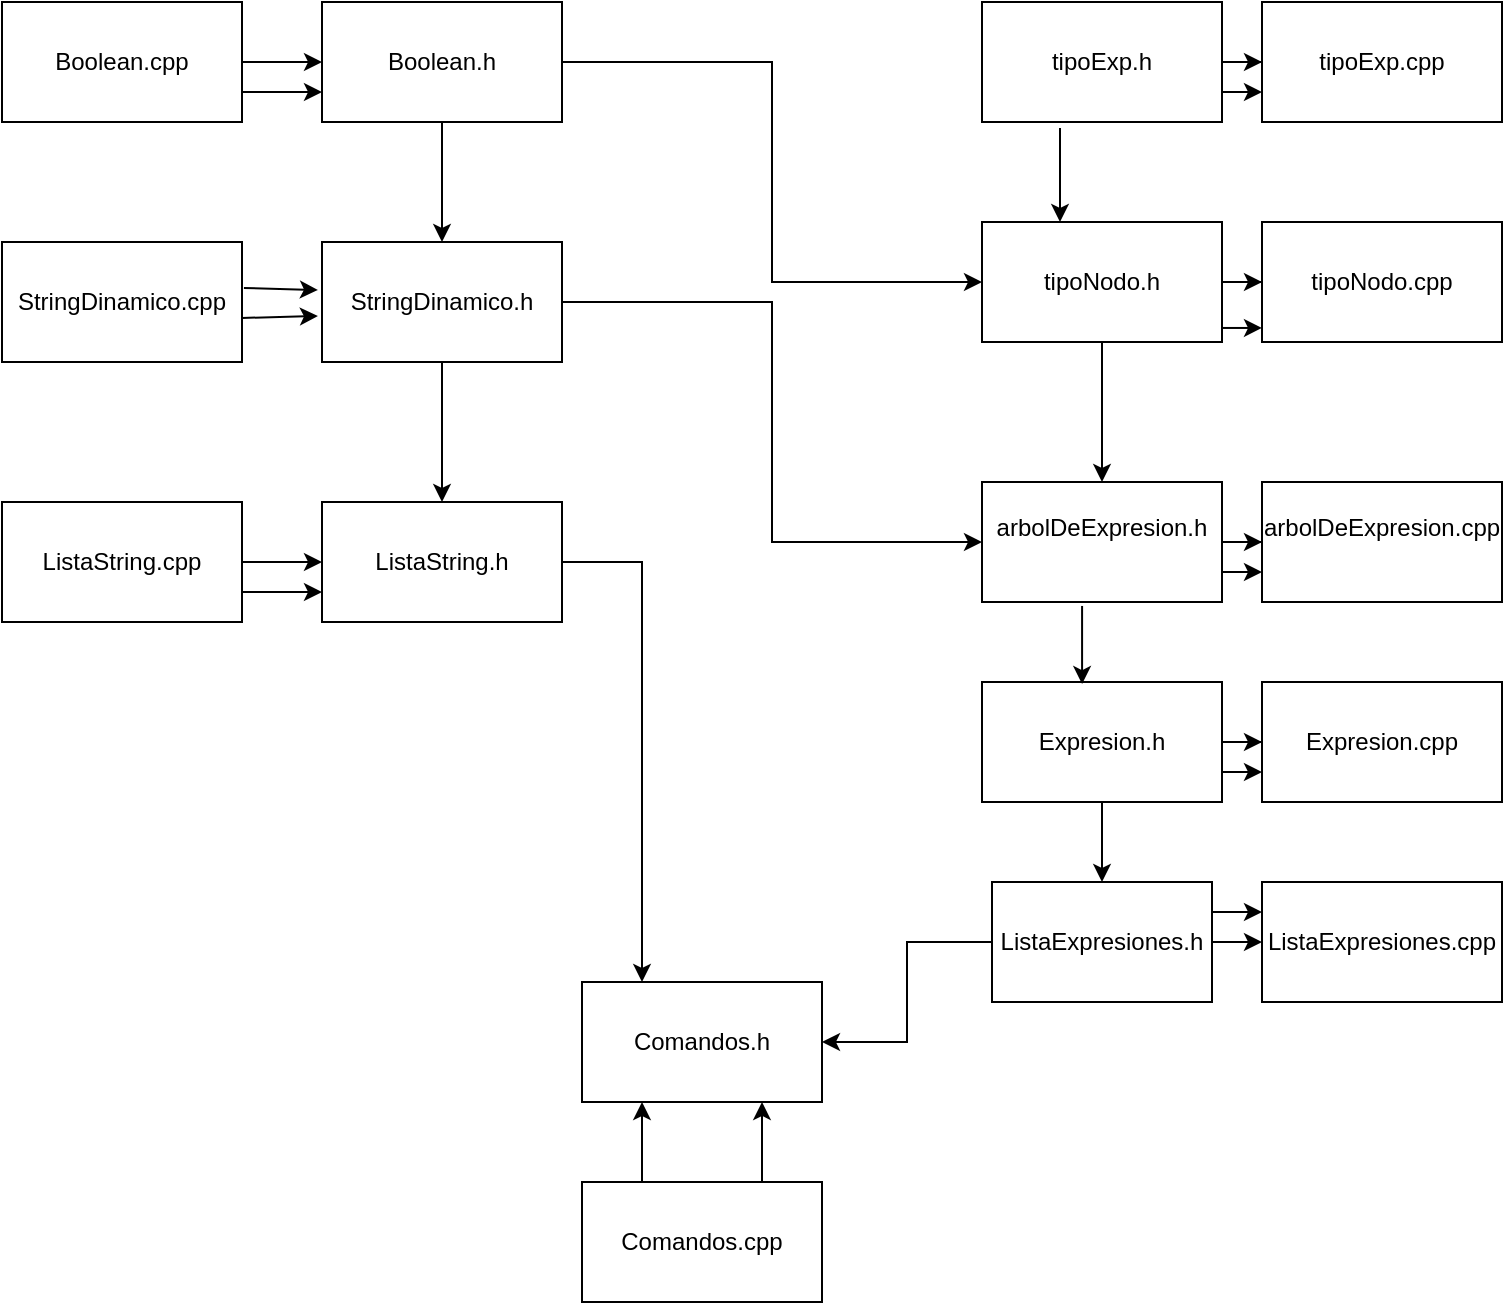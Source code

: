 <mxfile version="23.1.4" type="device">
  <diagram name="Página-1" id="Im5PUcxXB0FxtE-o0Cz-">
    <mxGraphModel dx="1386" dy="785" grid="0" gridSize="10" guides="1" tooltips="1" connect="1" arrows="1" fold="1" page="1" pageScale="1" pageWidth="827" pageHeight="1169" math="0" shadow="0">
      <root>
        <mxCell id="0" />
        <mxCell id="1" parent="0" />
        <mxCell id="tc081OkxSJZgWqqonnpF-15" style="edgeStyle=orthogonalEdgeStyle;rounded=0;orthogonalLoop=1;jettySize=auto;html=1;entryX=0;entryY=0.5;entryDx=0;entryDy=0;" parent="1" source="tc081OkxSJZgWqqonnpF-1" target="tc081OkxSJZgWqqonnpF-5" edge="1">
          <mxGeometry relative="1" as="geometry" />
        </mxCell>
        <mxCell id="3btjc5gPJkjM2ojlcFgH-1" style="edgeStyle=orthogonalEdgeStyle;rounded=0;orthogonalLoop=1;jettySize=auto;html=1;exitX=0.5;exitY=1;exitDx=0;exitDy=0;entryX=0.5;entryY=0;entryDx=0;entryDy=0;" edge="1" parent="1" source="tc081OkxSJZgWqqonnpF-1" target="tc081OkxSJZgWqqonnpF-2">
          <mxGeometry relative="1" as="geometry" />
        </mxCell>
        <mxCell id="tc081OkxSJZgWqqonnpF-1" value="Boolean.h" style="rounded=0;whiteSpace=wrap;html=1;" parent="1" vertex="1">
          <mxGeometry x="160" y="60" width="120" height="60" as="geometry" />
        </mxCell>
        <mxCell id="tc081OkxSJZgWqqonnpF-17" style="edgeStyle=orthogonalEdgeStyle;rounded=0;orthogonalLoop=1;jettySize=auto;html=1;entryX=0.5;entryY=0;entryDx=0;entryDy=0;" parent="1" source="tc081OkxSJZgWqqonnpF-2" target="tc081OkxSJZgWqqonnpF-3" edge="1">
          <mxGeometry relative="1" as="geometry" />
        </mxCell>
        <mxCell id="3btjc5gPJkjM2ojlcFgH-9" style="edgeStyle=orthogonalEdgeStyle;rounded=0;orthogonalLoop=1;jettySize=auto;html=1;entryX=0;entryY=0.5;entryDx=0;entryDy=0;" edge="1" parent="1" source="tc081OkxSJZgWqqonnpF-2" target="tc081OkxSJZgWqqonnpF-6">
          <mxGeometry relative="1" as="geometry" />
        </mxCell>
        <mxCell id="tc081OkxSJZgWqqonnpF-2" value="StringDinamico.h" style="rounded=0;whiteSpace=wrap;html=1;" parent="1" vertex="1">
          <mxGeometry x="160" y="180" width="120" height="60" as="geometry" />
        </mxCell>
        <mxCell id="3btjc5gPJkjM2ojlcFgH-7" style="edgeStyle=orthogonalEdgeStyle;rounded=0;orthogonalLoop=1;jettySize=auto;html=1;entryX=0.25;entryY=0;entryDx=0;entryDy=0;" edge="1" parent="1" source="tc081OkxSJZgWqqonnpF-3" target="3btjc5gPJkjM2ojlcFgH-3">
          <mxGeometry relative="1" as="geometry" />
        </mxCell>
        <mxCell id="tc081OkxSJZgWqqonnpF-3" value="ListaString.h" style="rounded=0;whiteSpace=wrap;html=1;" parent="1" vertex="1">
          <mxGeometry x="160" y="310" width="120" height="60" as="geometry" />
        </mxCell>
        <mxCell id="pZNVOMZLnjxy2q8FoQQ8-17" style="edgeStyle=orthogonalEdgeStyle;rounded=0;orthogonalLoop=1;jettySize=auto;html=1;entryX=0;entryY=0.5;entryDx=0;entryDy=0;" parent="1" source="tc081OkxSJZgWqqonnpF-4" target="pZNVOMZLnjxy2q8FoQQ8-16" edge="1">
          <mxGeometry relative="1" as="geometry" />
        </mxCell>
        <mxCell id="tc081OkxSJZgWqqonnpF-4" value="tipoExp.h" style="rounded=0;whiteSpace=wrap;html=1;" parent="1" vertex="1">
          <mxGeometry x="490" y="60" width="120" height="60" as="geometry" />
        </mxCell>
        <mxCell id="pZNVOMZLnjxy2q8FoQQ8-12" style="edgeStyle=orthogonalEdgeStyle;rounded=0;orthogonalLoop=1;jettySize=auto;html=1;" parent="1" source="tc081OkxSJZgWqqonnpF-5" target="pZNVOMZLnjxy2q8FoQQ8-4" edge="1">
          <mxGeometry relative="1" as="geometry" />
        </mxCell>
        <mxCell id="tc081OkxSJZgWqqonnpF-5" value="tipoNodo.h" style="rounded=0;whiteSpace=wrap;html=1;" parent="1" vertex="1">
          <mxGeometry x="490" y="170" width="120" height="60" as="geometry" />
        </mxCell>
        <mxCell id="pZNVOMZLnjxy2q8FoQQ8-11" style="edgeStyle=orthogonalEdgeStyle;rounded=0;orthogonalLoop=1;jettySize=auto;html=1;" parent="1" source="tc081OkxSJZgWqqonnpF-6" target="pZNVOMZLnjxy2q8FoQQ8-5" edge="1">
          <mxGeometry relative="1" as="geometry" />
        </mxCell>
        <mxCell id="3btjc5gPJkjM2ojlcFgH-2" style="edgeStyle=orthogonalEdgeStyle;rounded=0;orthogonalLoop=1;jettySize=auto;html=1;exitX=1;exitY=0.75;exitDx=0;exitDy=0;entryX=0;entryY=0.75;entryDx=0;entryDy=0;" edge="1" parent="1" source="tc081OkxSJZgWqqonnpF-6" target="pZNVOMZLnjxy2q8FoQQ8-5">
          <mxGeometry relative="1" as="geometry" />
        </mxCell>
        <mxCell id="tc081OkxSJZgWqqonnpF-6" value="arbolDeExpresion.h&lt;div&gt;&lt;br&gt;&lt;/div&gt;" style="rounded=0;whiteSpace=wrap;html=1;" parent="1" vertex="1">
          <mxGeometry x="490" y="300" width="120" height="60" as="geometry" />
        </mxCell>
        <mxCell id="tc081OkxSJZgWqqonnpF-19" style="edgeStyle=orthogonalEdgeStyle;rounded=0;orthogonalLoop=1;jettySize=auto;html=1;" parent="1" source="tc081OkxSJZgWqqonnpF-7" target="tc081OkxSJZgWqqonnpF-18" edge="1">
          <mxGeometry relative="1" as="geometry" />
        </mxCell>
        <mxCell id="pZNVOMZLnjxy2q8FoQQ8-10" style="edgeStyle=orthogonalEdgeStyle;rounded=0;orthogonalLoop=1;jettySize=auto;html=1;entryX=0;entryY=0.5;entryDx=0;entryDy=0;" parent="1" source="tc081OkxSJZgWqqonnpF-7" target="pZNVOMZLnjxy2q8FoQQ8-6" edge="1">
          <mxGeometry relative="1" as="geometry" />
        </mxCell>
        <mxCell id="tc081OkxSJZgWqqonnpF-7" value="Expresion.h" style="rounded=0;whiteSpace=wrap;html=1;" parent="1" vertex="1">
          <mxGeometry x="490" y="400" width="120" height="60" as="geometry" />
        </mxCell>
        <mxCell id="tc081OkxSJZgWqqonnpF-9" value="" style="endArrow=classic;html=1;rounded=0;" parent="1" edge="1">
          <mxGeometry width="50" height="50" relative="1" as="geometry">
            <mxPoint x="430" y="310" as="sourcePoint" />
            <mxPoint x="430" y="310" as="targetPoint" />
          </mxGeometry>
        </mxCell>
        <mxCell id="tc081OkxSJZgWqqonnpF-11" value="" style="endArrow=classic;html=1;rounded=0;exitX=0.325;exitY=1.05;exitDx=0;exitDy=0;exitPerimeter=0;" parent="1" source="tc081OkxSJZgWqqonnpF-4" edge="1">
          <mxGeometry width="50" height="50" relative="1" as="geometry">
            <mxPoint x="520" y="180" as="sourcePoint" />
            <mxPoint x="529" y="170" as="targetPoint" />
          </mxGeometry>
        </mxCell>
        <mxCell id="tc081OkxSJZgWqqonnpF-13" value="" style="endArrow=classic;html=1;rounded=0;entryX=0.5;entryY=0;entryDx=0;entryDy=0;exitX=0.5;exitY=1;exitDx=0;exitDy=0;" parent="1" source="tc081OkxSJZgWqqonnpF-5" target="tc081OkxSJZgWqqonnpF-6" edge="1">
          <mxGeometry width="50" height="50" relative="1" as="geometry">
            <mxPoint x="540" y="270" as="sourcePoint" />
            <mxPoint x="590" y="220" as="targetPoint" />
          </mxGeometry>
        </mxCell>
        <mxCell id="tc081OkxSJZgWqqonnpF-14" value="" style="endArrow=classic;html=1;rounded=0;exitX=0.417;exitY=1.033;exitDx=0;exitDy=0;exitPerimeter=0;entryX=0.417;entryY=0.017;entryDx=0;entryDy=0;entryPerimeter=0;" parent="1" source="tc081OkxSJZgWqqonnpF-6" target="tc081OkxSJZgWqqonnpF-7" edge="1">
          <mxGeometry width="50" height="50" relative="1" as="geometry">
            <mxPoint x="530" y="420" as="sourcePoint" />
            <mxPoint x="580" y="370" as="targetPoint" />
          </mxGeometry>
        </mxCell>
        <mxCell id="pZNVOMZLnjxy2q8FoQQ8-8" style="edgeStyle=orthogonalEdgeStyle;rounded=0;orthogonalLoop=1;jettySize=auto;html=1;entryX=0;entryY=0.5;entryDx=0;entryDy=0;" parent="1" source="tc081OkxSJZgWqqonnpF-18" target="pZNVOMZLnjxy2q8FoQQ8-7" edge="1">
          <mxGeometry relative="1" as="geometry" />
        </mxCell>
        <mxCell id="3btjc5gPJkjM2ojlcFgH-8" style="edgeStyle=orthogonalEdgeStyle;rounded=0;orthogonalLoop=1;jettySize=auto;html=1;entryX=1;entryY=0.5;entryDx=0;entryDy=0;" edge="1" parent="1" source="tc081OkxSJZgWqqonnpF-18" target="3btjc5gPJkjM2ojlcFgH-3">
          <mxGeometry relative="1" as="geometry">
            <mxPoint x="360" y="530" as="targetPoint" />
          </mxGeometry>
        </mxCell>
        <mxCell id="tc081OkxSJZgWqqonnpF-18" value="ListaExpresiones.h" style="rounded=0;whiteSpace=wrap;html=1;" parent="1" vertex="1">
          <mxGeometry x="495" y="500" width="110" height="60" as="geometry" />
        </mxCell>
        <mxCell id="pZNVOMZLnjxy2q8FoQQ8-25" style="edgeStyle=orthogonalEdgeStyle;rounded=0;orthogonalLoop=1;jettySize=auto;html=1;entryX=0;entryY=0.5;entryDx=0;entryDy=0;" parent="1" source="pZNVOMZLnjxy2q8FoQQ8-1" target="tc081OkxSJZgWqqonnpF-1" edge="1">
          <mxGeometry relative="1" as="geometry" />
        </mxCell>
        <mxCell id="pZNVOMZLnjxy2q8FoQQ8-1" value="Boolean.cpp" style="rounded=0;whiteSpace=wrap;html=1;" parent="1" vertex="1">
          <mxGeometry y="60" width="120" height="60" as="geometry" />
        </mxCell>
        <mxCell id="pZNVOMZLnjxy2q8FoQQ8-2" value="StringDinamico.cpp" style="rounded=0;whiteSpace=wrap;html=1;" parent="1" vertex="1">
          <mxGeometry y="180" width="120" height="60" as="geometry" />
        </mxCell>
        <mxCell id="pZNVOMZLnjxy2q8FoQQ8-22" style="edgeStyle=orthogonalEdgeStyle;rounded=0;orthogonalLoop=1;jettySize=auto;html=1;entryX=0;entryY=0.5;entryDx=0;entryDy=0;" parent="1" source="pZNVOMZLnjxy2q8FoQQ8-3" target="tc081OkxSJZgWqqonnpF-3" edge="1">
          <mxGeometry relative="1" as="geometry">
            <mxPoint x="140" y="340" as="targetPoint" />
          </mxGeometry>
        </mxCell>
        <mxCell id="pZNVOMZLnjxy2q8FoQQ8-3" value="ListaString.cpp" style="rounded=0;whiteSpace=wrap;html=1;" parent="1" vertex="1">
          <mxGeometry y="310" width="120" height="60" as="geometry" />
        </mxCell>
        <mxCell id="pZNVOMZLnjxy2q8FoQQ8-4" value="tipoNodo.cpp" style="rounded=0;whiteSpace=wrap;html=1;" parent="1" vertex="1">
          <mxGeometry x="630" y="170" width="120" height="60" as="geometry" />
        </mxCell>
        <mxCell id="pZNVOMZLnjxy2q8FoQQ8-5" value="arbolDeExpresion.cpp&lt;div&gt;&lt;br&gt;&lt;/div&gt;" style="rounded=0;whiteSpace=wrap;html=1;" parent="1" vertex="1">
          <mxGeometry x="630" y="300" width="120" height="60" as="geometry" />
        </mxCell>
        <mxCell id="pZNVOMZLnjxy2q8FoQQ8-6" value="Expresion.cpp" style="rounded=0;whiteSpace=wrap;html=1;" parent="1" vertex="1">
          <mxGeometry x="630" y="400" width="120" height="60" as="geometry" />
        </mxCell>
        <mxCell id="pZNVOMZLnjxy2q8FoQQ8-7" value="ListaExpresiones.cpp" style="rounded=0;whiteSpace=wrap;html=1;" parent="1" vertex="1">
          <mxGeometry x="630" y="500" width="120" height="60" as="geometry" />
        </mxCell>
        <mxCell id="pZNVOMZLnjxy2q8FoQQ8-9" value="" style="endArrow=classic;html=1;rounded=0;exitX=1;exitY=0.25;exitDx=0;exitDy=0;entryX=0;entryY=0.25;entryDx=0;entryDy=0;" parent="1" source="tc081OkxSJZgWqqonnpF-18" target="pZNVOMZLnjxy2q8FoQQ8-7" edge="1">
          <mxGeometry width="50" height="50" relative="1" as="geometry">
            <mxPoint x="610" y="550" as="sourcePoint" />
            <mxPoint x="660" y="500" as="targetPoint" />
          </mxGeometry>
        </mxCell>
        <mxCell id="pZNVOMZLnjxy2q8FoQQ8-14" value="" style="endArrow=classic;html=1;rounded=0;entryX=0;entryY=0.75;entryDx=0;entryDy=0;exitX=1;exitY=0.75;exitDx=0;exitDy=0;" parent="1" source="tc081OkxSJZgWqqonnpF-7" target="pZNVOMZLnjxy2q8FoQQ8-6" edge="1">
          <mxGeometry width="50" height="50" relative="1" as="geometry">
            <mxPoint x="610" y="510" as="sourcePoint" />
            <mxPoint x="660" y="460" as="targetPoint" />
          </mxGeometry>
        </mxCell>
        <mxCell id="pZNVOMZLnjxy2q8FoQQ8-15" value="" style="endArrow=classic;html=1;rounded=0;entryX=0;entryY=0.883;entryDx=0;entryDy=0;entryPerimeter=0;exitX=1;exitY=0.883;exitDx=0;exitDy=0;exitPerimeter=0;" parent="1" source="tc081OkxSJZgWqqonnpF-5" target="pZNVOMZLnjxy2q8FoQQ8-4" edge="1">
          <mxGeometry width="50" height="50" relative="1" as="geometry">
            <mxPoint x="330" y="490" as="sourcePoint" />
            <mxPoint x="380" y="440" as="targetPoint" />
          </mxGeometry>
        </mxCell>
        <mxCell id="pZNVOMZLnjxy2q8FoQQ8-16" value="tipoExp.cpp" style="rounded=0;whiteSpace=wrap;html=1;" parent="1" vertex="1">
          <mxGeometry x="630" y="60" width="120" height="60" as="geometry" />
        </mxCell>
        <mxCell id="pZNVOMZLnjxy2q8FoQQ8-18" value="" style="endArrow=classic;html=1;rounded=0;exitX=1;exitY=0.75;exitDx=0;exitDy=0;entryX=0;entryY=0.75;entryDx=0;entryDy=0;" parent="1" source="tc081OkxSJZgWqqonnpF-4" target="pZNVOMZLnjxy2q8FoQQ8-16" edge="1">
          <mxGeometry width="50" height="50" relative="1" as="geometry">
            <mxPoint x="610" y="160" as="sourcePoint" />
            <mxPoint x="640" y="105" as="targetPoint" />
          </mxGeometry>
        </mxCell>
        <mxCell id="pZNVOMZLnjxy2q8FoQQ8-19" value="" style="endArrow=classic;html=1;rounded=0;entryX=0;entryY=0.75;entryDx=0;entryDy=0;exitX=1;exitY=0.75;exitDx=0;exitDy=0;" parent="1" source="pZNVOMZLnjxy2q8FoQQ8-1" target="tc081OkxSJZgWqqonnpF-1" edge="1">
          <mxGeometry width="50" height="50" relative="1" as="geometry">
            <mxPoint x="360" y="340" as="sourcePoint" />
            <mxPoint x="410" y="290" as="targetPoint" />
          </mxGeometry>
        </mxCell>
        <mxCell id="pZNVOMZLnjxy2q8FoQQ8-20" value="" style="endArrow=classic;html=1;rounded=0;entryX=0;entryY=0.75;entryDx=0;entryDy=0;exitX=1;exitY=0.75;exitDx=0;exitDy=0;" parent="1" source="pZNVOMZLnjxy2q8FoQQ8-3" target="tc081OkxSJZgWqqonnpF-3" edge="1">
          <mxGeometry width="50" height="50" relative="1" as="geometry">
            <mxPoint x="360" y="340" as="sourcePoint" />
            <mxPoint x="410" y="290" as="targetPoint" />
          </mxGeometry>
        </mxCell>
        <mxCell id="pZNVOMZLnjxy2q8FoQQ8-21" value="" style="endArrow=classic;html=1;rounded=0;entryX=-0.017;entryY=0.617;entryDx=0;entryDy=0;entryPerimeter=0;exitX=1;exitY=0.633;exitDx=0;exitDy=0;exitPerimeter=0;" parent="1" source="pZNVOMZLnjxy2q8FoQQ8-2" target="tc081OkxSJZgWqqonnpF-2" edge="1">
          <mxGeometry width="50" height="50" relative="1" as="geometry">
            <mxPoint x="360" y="340" as="sourcePoint" />
            <mxPoint x="410" y="290" as="targetPoint" />
          </mxGeometry>
        </mxCell>
        <mxCell id="pZNVOMZLnjxy2q8FoQQ8-24" value="" style="endArrow=classic;html=1;rounded=0;entryX=-0.017;entryY=0.4;entryDx=0;entryDy=0;entryPerimeter=0;exitX=1.008;exitY=0.383;exitDx=0;exitDy=0;exitPerimeter=0;" parent="1" source="pZNVOMZLnjxy2q8FoQQ8-2" target="tc081OkxSJZgWqqonnpF-2" edge="1">
          <mxGeometry width="50" height="50" relative="1" as="geometry">
            <mxPoint x="90" y="320" as="sourcePoint" />
            <mxPoint x="140" y="270" as="targetPoint" />
          </mxGeometry>
        </mxCell>
        <mxCell id="3btjc5gPJkjM2ojlcFgH-3" value="Comandos.h" style="rounded=0;whiteSpace=wrap;html=1;" vertex="1" parent="1">
          <mxGeometry x="290" y="550" width="120" height="60" as="geometry" />
        </mxCell>
        <mxCell id="3btjc5gPJkjM2ojlcFgH-5" style="edgeStyle=orthogonalEdgeStyle;rounded=0;orthogonalLoop=1;jettySize=auto;html=1;exitX=0.25;exitY=0;exitDx=0;exitDy=0;entryX=0.25;entryY=1;entryDx=0;entryDy=0;" edge="1" parent="1" source="3btjc5gPJkjM2ojlcFgH-4" target="3btjc5gPJkjM2ojlcFgH-3">
          <mxGeometry relative="1" as="geometry" />
        </mxCell>
        <mxCell id="3btjc5gPJkjM2ojlcFgH-6" style="edgeStyle=orthogonalEdgeStyle;rounded=0;orthogonalLoop=1;jettySize=auto;html=1;exitX=0.75;exitY=0;exitDx=0;exitDy=0;entryX=0.75;entryY=1;entryDx=0;entryDy=0;" edge="1" parent="1" source="3btjc5gPJkjM2ojlcFgH-4" target="3btjc5gPJkjM2ojlcFgH-3">
          <mxGeometry relative="1" as="geometry" />
        </mxCell>
        <mxCell id="3btjc5gPJkjM2ojlcFgH-4" value="Comandos.cpp" style="rounded=0;whiteSpace=wrap;html=1;" vertex="1" parent="1">
          <mxGeometry x="290" y="650" width="120" height="60" as="geometry" />
        </mxCell>
      </root>
    </mxGraphModel>
  </diagram>
</mxfile>
